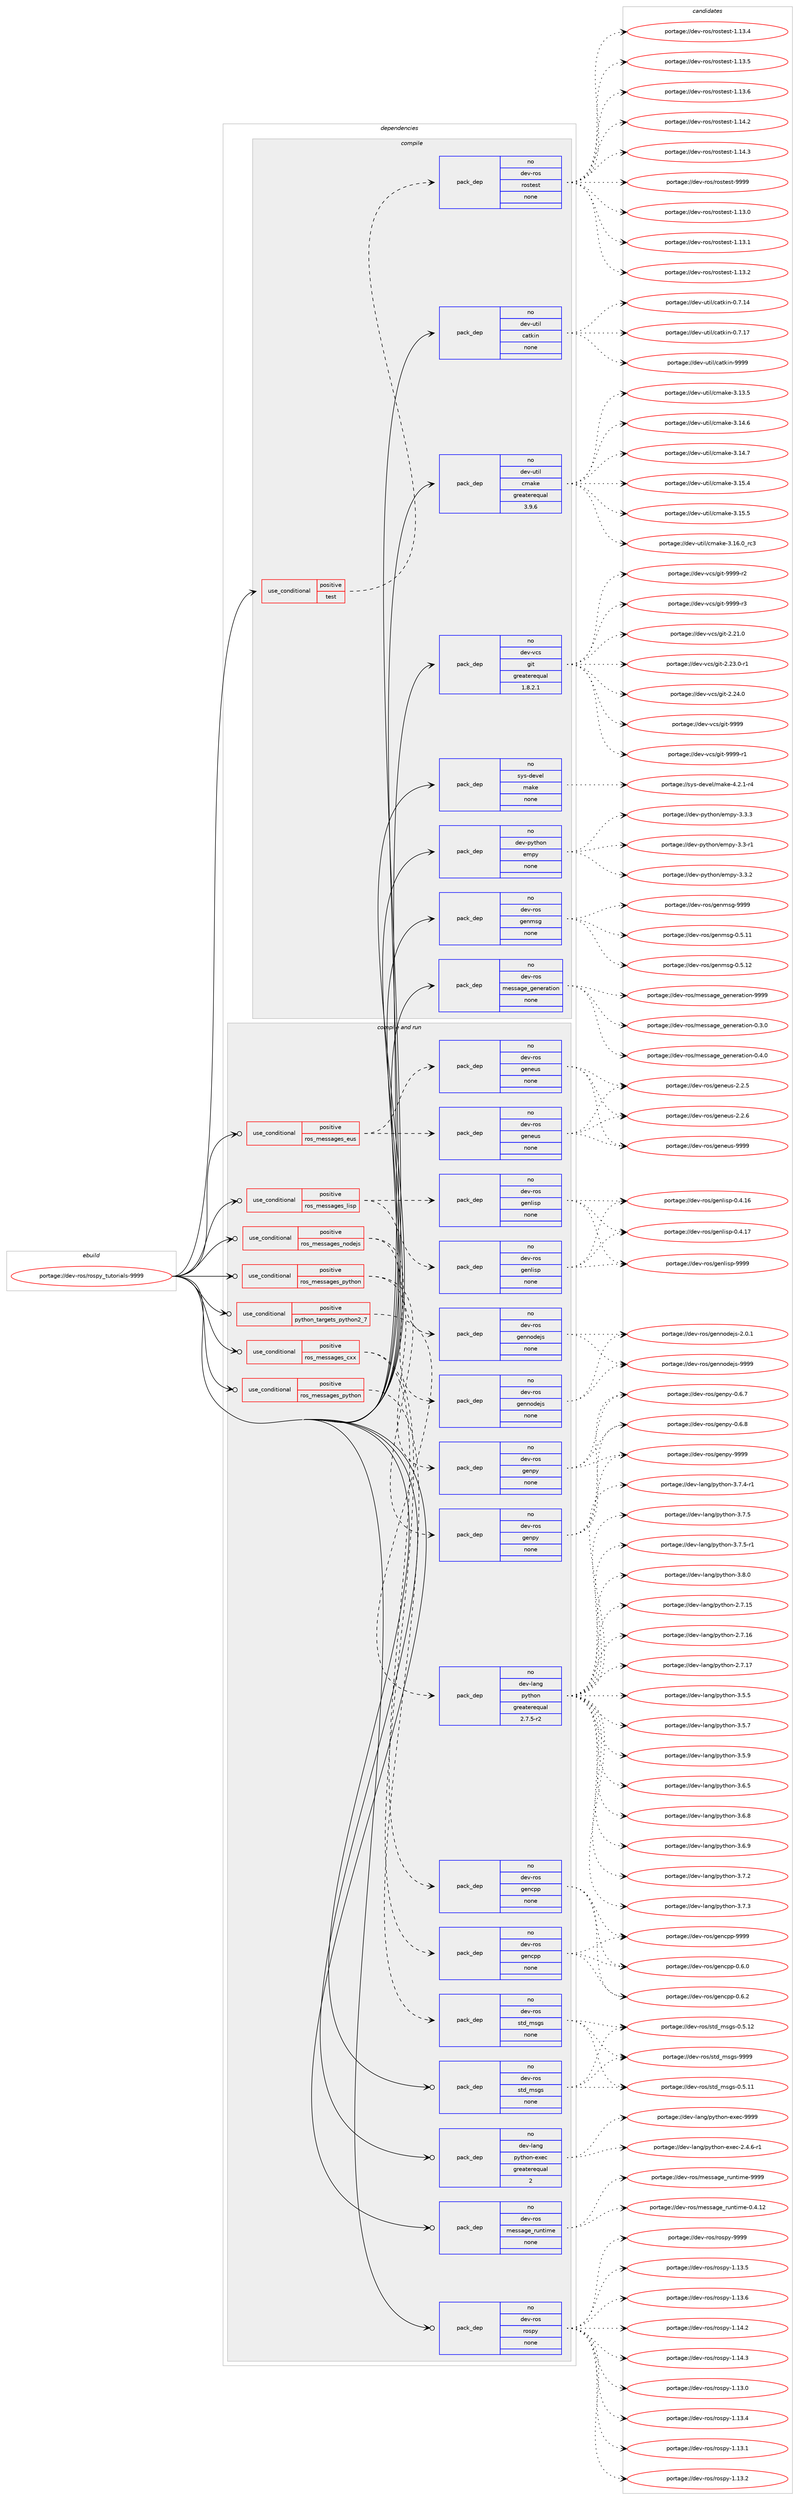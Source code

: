 digraph prolog {

# *************
# Graph options
# *************

newrank=true;
concentrate=true;
compound=true;
graph [rankdir=LR,fontname=Helvetica,fontsize=10,ranksep=1.5];#, ranksep=2.5, nodesep=0.2];
edge  [arrowhead=vee];
node  [fontname=Helvetica,fontsize=10];

# **********
# The ebuild
# **********

subgraph cluster_leftcol {
color=gray;
rank=same;
label=<<i>ebuild</i>>;
id [label="portage://dev-ros/rospy_tutorials-9999", color=red, width=4, href="../dev-ros/rospy_tutorials-9999.svg"];
}

# ****************
# The dependencies
# ****************

subgraph cluster_midcol {
color=gray;
label=<<i>dependencies</i>>;
subgraph cluster_compile {
fillcolor="#eeeeee";
style=filled;
label=<<i>compile</i>>;
subgraph cond44261 {
dependency198155 [label=<<TABLE BORDER="0" CELLBORDER="1" CELLSPACING="0" CELLPADDING="4"><TR><TD ROWSPAN="3" CELLPADDING="10">use_conditional</TD></TR><TR><TD>positive</TD></TR><TR><TD>test</TD></TR></TABLE>>, shape=none, color=red];
subgraph pack150464 {
dependency198156 [label=<<TABLE BORDER="0" CELLBORDER="1" CELLSPACING="0" CELLPADDING="4" WIDTH="220"><TR><TD ROWSPAN="6" CELLPADDING="30">pack_dep</TD></TR><TR><TD WIDTH="110">no</TD></TR><TR><TD>dev-ros</TD></TR><TR><TD>rostest</TD></TR><TR><TD>none</TD></TR><TR><TD></TD></TR></TABLE>>, shape=none, color=blue];
}
dependency198155:e -> dependency198156:w [weight=20,style="dashed",arrowhead="vee"];
}
id:e -> dependency198155:w [weight=20,style="solid",arrowhead="vee"];
subgraph pack150465 {
dependency198157 [label=<<TABLE BORDER="0" CELLBORDER="1" CELLSPACING="0" CELLPADDING="4" WIDTH="220"><TR><TD ROWSPAN="6" CELLPADDING="30">pack_dep</TD></TR><TR><TD WIDTH="110">no</TD></TR><TR><TD>dev-python</TD></TR><TR><TD>empy</TD></TR><TR><TD>none</TD></TR><TR><TD></TD></TR></TABLE>>, shape=none, color=blue];
}
id:e -> dependency198157:w [weight=20,style="solid",arrowhead="vee"];
subgraph pack150466 {
dependency198158 [label=<<TABLE BORDER="0" CELLBORDER="1" CELLSPACING="0" CELLPADDING="4" WIDTH="220"><TR><TD ROWSPAN="6" CELLPADDING="30">pack_dep</TD></TR><TR><TD WIDTH="110">no</TD></TR><TR><TD>dev-ros</TD></TR><TR><TD>genmsg</TD></TR><TR><TD>none</TD></TR><TR><TD></TD></TR></TABLE>>, shape=none, color=blue];
}
id:e -> dependency198158:w [weight=20,style="solid",arrowhead="vee"];
subgraph pack150467 {
dependency198159 [label=<<TABLE BORDER="0" CELLBORDER="1" CELLSPACING="0" CELLPADDING="4" WIDTH="220"><TR><TD ROWSPAN="6" CELLPADDING="30">pack_dep</TD></TR><TR><TD WIDTH="110">no</TD></TR><TR><TD>dev-ros</TD></TR><TR><TD>message_generation</TD></TR><TR><TD>none</TD></TR><TR><TD></TD></TR></TABLE>>, shape=none, color=blue];
}
id:e -> dependency198159:w [weight=20,style="solid",arrowhead="vee"];
subgraph pack150468 {
dependency198160 [label=<<TABLE BORDER="0" CELLBORDER="1" CELLSPACING="0" CELLPADDING="4" WIDTH="220"><TR><TD ROWSPAN="6" CELLPADDING="30">pack_dep</TD></TR><TR><TD WIDTH="110">no</TD></TR><TR><TD>dev-util</TD></TR><TR><TD>catkin</TD></TR><TR><TD>none</TD></TR><TR><TD></TD></TR></TABLE>>, shape=none, color=blue];
}
id:e -> dependency198160:w [weight=20,style="solid",arrowhead="vee"];
subgraph pack150469 {
dependency198161 [label=<<TABLE BORDER="0" CELLBORDER="1" CELLSPACING="0" CELLPADDING="4" WIDTH="220"><TR><TD ROWSPAN="6" CELLPADDING="30">pack_dep</TD></TR><TR><TD WIDTH="110">no</TD></TR><TR><TD>dev-util</TD></TR><TR><TD>cmake</TD></TR><TR><TD>greaterequal</TD></TR><TR><TD>3.9.6</TD></TR></TABLE>>, shape=none, color=blue];
}
id:e -> dependency198161:w [weight=20,style="solid",arrowhead="vee"];
subgraph pack150470 {
dependency198162 [label=<<TABLE BORDER="0" CELLBORDER="1" CELLSPACING="0" CELLPADDING="4" WIDTH="220"><TR><TD ROWSPAN="6" CELLPADDING="30">pack_dep</TD></TR><TR><TD WIDTH="110">no</TD></TR><TR><TD>dev-vcs</TD></TR><TR><TD>git</TD></TR><TR><TD>greaterequal</TD></TR><TR><TD>1.8.2.1</TD></TR></TABLE>>, shape=none, color=blue];
}
id:e -> dependency198162:w [weight=20,style="solid",arrowhead="vee"];
subgraph pack150471 {
dependency198163 [label=<<TABLE BORDER="0" CELLBORDER="1" CELLSPACING="0" CELLPADDING="4" WIDTH="220"><TR><TD ROWSPAN="6" CELLPADDING="30">pack_dep</TD></TR><TR><TD WIDTH="110">no</TD></TR><TR><TD>sys-devel</TD></TR><TR><TD>make</TD></TR><TR><TD>none</TD></TR><TR><TD></TD></TR></TABLE>>, shape=none, color=blue];
}
id:e -> dependency198163:w [weight=20,style="solid",arrowhead="vee"];
}
subgraph cluster_compileandrun {
fillcolor="#eeeeee";
style=filled;
label=<<i>compile and run</i>>;
subgraph cond44262 {
dependency198164 [label=<<TABLE BORDER="0" CELLBORDER="1" CELLSPACING="0" CELLPADDING="4"><TR><TD ROWSPAN="3" CELLPADDING="10">use_conditional</TD></TR><TR><TD>positive</TD></TR><TR><TD>python_targets_python2_7</TD></TR></TABLE>>, shape=none, color=red];
subgraph pack150472 {
dependency198165 [label=<<TABLE BORDER="0" CELLBORDER="1" CELLSPACING="0" CELLPADDING="4" WIDTH="220"><TR><TD ROWSPAN="6" CELLPADDING="30">pack_dep</TD></TR><TR><TD WIDTH="110">no</TD></TR><TR><TD>dev-lang</TD></TR><TR><TD>python</TD></TR><TR><TD>greaterequal</TD></TR><TR><TD>2.7.5-r2</TD></TR></TABLE>>, shape=none, color=blue];
}
dependency198164:e -> dependency198165:w [weight=20,style="dashed",arrowhead="vee"];
}
id:e -> dependency198164:w [weight=20,style="solid",arrowhead="odotvee"];
subgraph cond44263 {
dependency198166 [label=<<TABLE BORDER="0" CELLBORDER="1" CELLSPACING="0" CELLPADDING="4"><TR><TD ROWSPAN="3" CELLPADDING="10">use_conditional</TD></TR><TR><TD>positive</TD></TR><TR><TD>ros_messages_cxx</TD></TR></TABLE>>, shape=none, color=red];
subgraph pack150473 {
dependency198167 [label=<<TABLE BORDER="0" CELLBORDER="1" CELLSPACING="0" CELLPADDING="4" WIDTH="220"><TR><TD ROWSPAN="6" CELLPADDING="30">pack_dep</TD></TR><TR><TD WIDTH="110">no</TD></TR><TR><TD>dev-ros</TD></TR><TR><TD>gencpp</TD></TR><TR><TD>none</TD></TR><TR><TD></TD></TR></TABLE>>, shape=none, color=blue];
}
dependency198166:e -> dependency198167:w [weight=20,style="dashed",arrowhead="vee"];
subgraph pack150474 {
dependency198168 [label=<<TABLE BORDER="0" CELLBORDER="1" CELLSPACING="0" CELLPADDING="4" WIDTH="220"><TR><TD ROWSPAN="6" CELLPADDING="30">pack_dep</TD></TR><TR><TD WIDTH="110">no</TD></TR><TR><TD>dev-ros</TD></TR><TR><TD>gencpp</TD></TR><TR><TD>none</TD></TR><TR><TD></TD></TR></TABLE>>, shape=none, color=blue];
}
dependency198166:e -> dependency198168:w [weight=20,style="dashed",arrowhead="vee"];
}
id:e -> dependency198166:w [weight=20,style="solid",arrowhead="odotvee"];
subgraph cond44264 {
dependency198169 [label=<<TABLE BORDER="0" CELLBORDER="1" CELLSPACING="0" CELLPADDING="4"><TR><TD ROWSPAN="3" CELLPADDING="10">use_conditional</TD></TR><TR><TD>positive</TD></TR><TR><TD>ros_messages_eus</TD></TR></TABLE>>, shape=none, color=red];
subgraph pack150475 {
dependency198170 [label=<<TABLE BORDER="0" CELLBORDER="1" CELLSPACING="0" CELLPADDING="4" WIDTH="220"><TR><TD ROWSPAN="6" CELLPADDING="30">pack_dep</TD></TR><TR><TD WIDTH="110">no</TD></TR><TR><TD>dev-ros</TD></TR><TR><TD>geneus</TD></TR><TR><TD>none</TD></TR><TR><TD></TD></TR></TABLE>>, shape=none, color=blue];
}
dependency198169:e -> dependency198170:w [weight=20,style="dashed",arrowhead="vee"];
subgraph pack150476 {
dependency198171 [label=<<TABLE BORDER="0" CELLBORDER="1" CELLSPACING="0" CELLPADDING="4" WIDTH="220"><TR><TD ROWSPAN="6" CELLPADDING="30">pack_dep</TD></TR><TR><TD WIDTH="110">no</TD></TR><TR><TD>dev-ros</TD></TR><TR><TD>geneus</TD></TR><TR><TD>none</TD></TR><TR><TD></TD></TR></TABLE>>, shape=none, color=blue];
}
dependency198169:e -> dependency198171:w [weight=20,style="dashed",arrowhead="vee"];
}
id:e -> dependency198169:w [weight=20,style="solid",arrowhead="odotvee"];
subgraph cond44265 {
dependency198172 [label=<<TABLE BORDER="0" CELLBORDER="1" CELLSPACING="0" CELLPADDING="4"><TR><TD ROWSPAN="3" CELLPADDING="10">use_conditional</TD></TR><TR><TD>positive</TD></TR><TR><TD>ros_messages_lisp</TD></TR></TABLE>>, shape=none, color=red];
subgraph pack150477 {
dependency198173 [label=<<TABLE BORDER="0" CELLBORDER="1" CELLSPACING="0" CELLPADDING="4" WIDTH="220"><TR><TD ROWSPAN="6" CELLPADDING="30">pack_dep</TD></TR><TR><TD WIDTH="110">no</TD></TR><TR><TD>dev-ros</TD></TR><TR><TD>genlisp</TD></TR><TR><TD>none</TD></TR><TR><TD></TD></TR></TABLE>>, shape=none, color=blue];
}
dependency198172:e -> dependency198173:w [weight=20,style="dashed",arrowhead="vee"];
subgraph pack150478 {
dependency198174 [label=<<TABLE BORDER="0" CELLBORDER="1" CELLSPACING="0" CELLPADDING="4" WIDTH="220"><TR><TD ROWSPAN="6" CELLPADDING="30">pack_dep</TD></TR><TR><TD WIDTH="110">no</TD></TR><TR><TD>dev-ros</TD></TR><TR><TD>genlisp</TD></TR><TR><TD>none</TD></TR><TR><TD></TD></TR></TABLE>>, shape=none, color=blue];
}
dependency198172:e -> dependency198174:w [weight=20,style="dashed",arrowhead="vee"];
}
id:e -> dependency198172:w [weight=20,style="solid",arrowhead="odotvee"];
subgraph cond44266 {
dependency198175 [label=<<TABLE BORDER="0" CELLBORDER="1" CELLSPACING="0" CELLPADDING="4"><TR><TD ROWSPAN="3" CELLPADDING="10">use_conditional</TD></TR><TR><TD>positive</TD></TR><TR><TD>ros_messages_nodejs</TD></TR></TABLE>>, shape=none, color=red];
subgraph pack150479 {
dependency198176 [label=<<TABLE BORDER="0" CELLBORDER="1" CELLSPACING="0" CELLPADDING="4" WIDTH="220"><TR><TD ROWSPAN="6" CELLPADDING="30">pack_dep</TD></TR><TR><TD WIDTH="110">no</TD></TR><TR><TD>dev-ros</TD></TR><TR><TD>gennodejs</TD></TR><TR><TD>none</TD></TR><TR><TD></TD></TR></TABLE>>, shape=none, color=blue];
}
dependency198175:e -> dependency198176:w [weight=20,style="dashed",arrowhead="vee"];
subgraph pack150480 {
dependency198177 [label=<<TABLE BORDER="0" CELLBORDER="1" CELLSPACING="0" CELLPADDING="4" WIDTH="220"><TR><TD ROWSPAN="6" CELLPADDING="30">pack_dep</TD></TR><TR><TD WIDTH="110">no</TD></TR><TR><TD>dev-ros</TD></TR><TR><TD>gennodejs</TD></TR><TR><TD>none</TD></TR><TR><TD></TD></TR></TABLE>>, shape=none, color=blue];
}
dependency198175:e -> dependency198177:w [weight=20,style="dashed",arrowhead="vee"];
}
id:e -> dependency198175:w [weight=20,style="solid",arrowhead="odotvee"];
subgraph cond44267 {
dependency198178 [label=<<TABLE BORDER="0" CELLBORDER="1" CELLSPACING="0" CELLPADDING="4"><TR><TD ROWSPAN="3" CELLPADDING="10">use_conditional</TD></TR><TR><TD>positive</TD></TR><TR><TD>ros_messages_python</TD></TR></TABLE>>, shape=none, color=red];
subgraph pack150481 {
dependency198179 [label=<<TABLE BORDER="0" CELLBORDER="1" CELLSPACING="0" CELLPADDING="4" WIDTH="220"><TR><TD ROWSPAN="6" CELLPADDING="30">pack_dep</TD></TR><TR><TD WIDTH="110">no</TD></TR><TR><TD>dev-ros</TD></TR><TR><TD>genpy</TD></TR><TR><TD>none</TD></TR><TR><TD></TD></TR></TABLE>>, shape=none, color=blue];
}
dependency198178:e -> dependency198179:w [weight=20,style="dashed",arrowhead="vee"];
subgraph pack150482 {
dependency198180 [label=<<TABLE BORDER="0" CELLBORDER="1" CELLSPACING="0" CELLPADDING="4" WIDTH="220"><TR><TD ROWSPAN="6" CELLPADDING="30">pack_dep</TD></TR><TR><TD WIDTH="110">no</TD></TR><TR><TD>dev-ros</TD></TR><TR><TD>genpy</TD></TR><TR><TD>none</TD></TR><TR><TD></TD></TR></TABLE>>, shape=none, color=blue];
}
dependency198178:e -> dependency198180:w [weight=20,style="dashed",arrowhead="vee"];
}
id:e -> dependency198178:w [weight=20,style="solid",arrowhead="odotvee"];
subgraph cond44268 {
dependency198181 [label=<<TABLE BORDER="0" CELLBORDER="1" CELLSPACING="0" CELLPADDING="4"><TR><TD ROWSPAN="3" CELLPADDING="10">use_conditional</TD></TR><TR><TD>positive</TD></TR><TR><TD>ros_messages_python</TD></TR></TABLE>>, shape=none, color=red];
subgraph pack150483 {
dependency198182 [label=<<TABLE BORDER="0" CELLBORDER="1" CELLSPACING="0" CELLPADDING="4" WIDTH="220"><TR><TD ROWSPAN="6" CELLPADDING="30">pack_dep</TD></TR><TR><TD WIDTH="110">no</TD></TR><TR><TD>dev-ros</TD></TR><TR><TD>std_msgs</TD></TR><TR><TD>none</TD></TR><TR><TD></TD></TR></TABLE>>, shape=none, color=blue];
}
dependency198181:e -> dependency198182:w [weight=20,style="dashed",arrowhead="vee"];
}
id:e -> dependency198181:w [weight=20,style="solid",arrowhead="odotvee"];
subgraph pack150484 {
dependency198183 [label=<<TABLE BORDER="0" CELLBORDER="1" CELLSPACING="0" CELLPADDING="4" WIDTH="220"><TR><TD ROWSPAN="6" CELLPADDING="30">pack_dep</TD></TR><TR><TD WIDTH="110">no</TD></TR><TR><TD>dev-lang</TD></TR><TR><TD>python-exec</TD></TR><TR><TD>greaterequal</TD></TR><TR><TD>2</TD></TR></TABLE>>, shape=none, color=blue];
}
id:e -> dependency198183:w [weight=20,style="solid",arrowhead="odotvee"];
subgraph pack150485 {
dependency198184 [label=<<TABLE BORDER="0" CELLBORDER="1" CELLSPACING="0" CELLPADDING="4" WIDTH="220"><TR><TD ROWSPAN="6" CELLPADDING="30">pack_dep</TD></TR><TR><TD WIDTH="110">no</TD></TR><TR><TD>dev-ros</TD></TR><TR><TD>message_runtime</TD></TR><TR><TD>none</TD></TR><TR><TD></TD></TR></TABLE>>, shape=none, color=blue];
}
id:e -> dependency198184:w [weight=20,style="solid",arrowhead="odotvee"];
subgraph pack150486 {
dependency198185 [label=<<TABLE BORDER="0" CELLBORDER="1" CELLSPACING="0" CELLPADDING="4" WIDTH="220"><TR><TD ROWSPAN="6" CELLPADDING="30">pack_dep</TD></TR><TR><TD WIDTH="110">no</TD></TR><TR><TD>dev-ros</TD></TR><TR><TD>rospy</TD></TR><TR><TD>none</TD></TR><TR><TD></TD></TR></TABLE>>, shape=none, color=blue];
}
id:e -> dependency198185:w [weight=20,style="solid",arrowhead="odotvee"];
subgraph pack150487 {
dependency198186 [label=<<TABLE BORDER="0" CELLBORDER="1" CELLSPACING="0" CELLPADDING="4" WIDTH="220"><TR><TD ROWSPAN="6" CELLPADDING="30">pack_dep</TD></TR><TR><TD WIDTH="110">no</TD></TR><TR><TD>dev-ros</TD></TR><TR><TD>std_msgs</TD></TR><TR><TD>none</TD></TR><TR><TD></TD></TR></TABLE>>, shape=none, color=blue];
}
id:e -> dependency198186:w [weight=20,style="solid",arrowhead="odotvee"];
}
subgraph cluster_run {
fillcolor="#eeeeee";
style=filled;
label=<<i>run</i>>;
}
}

# **************
# The candidates
# **************

subgraph cluster_choices {
rank=same;
color=gray;
label=<<i>candidates</i>>;

subgraph choice150464 {
color=black;
nodesep=1;
choiceportage100101118451141111154711411111511610111511645494649514648 [label="portage://dev-ros/rostest-1.13.0", color=red, width=4,href="../dev-ros/rostest-1.13.0.svg"];
choiceportage100101118451141111154711411111511610111511645494649514649 [label="portage://dev-ros/rostest-1.13.1", color=red, width=4,href="../dev-ros/rostest-1.13.1.svg"];
choiceportage100101118451141111154711411111511610111511645494649514650 [label="portage://dev-ros/rostest-1.13.2", color=red, width=4,href="../dev-ros/rostest-1.13.2.svg"];
choiceportage100101118451141111154711411111511610111511645494649514652 [label="portage://dev-ros/rostest-1.13.4", color=red, width=4,href="../dev-ros/rostest-1.13.4.svg"];
choiceportage100101118451141111154711411111511610111511645494649514653 [label="portage://dev-ros/rostest-1.13.5", color=red, width=4,href="../dev-ros/rostest-1.13.5.svg"];
choiceportage100101118451141111154711411111511610111511645494649514654 [label="portage://dev-ros/rostest-1.13.6", color=red, width=4,href="../dev-ros/rostest-1.13.6.svg"];
choiceportage100101118451141111154711411111511610111511645494649524650 [label="portage://dev-ros/rostest-1.14.2", color=red, width=4,href="../dev-ros/rostest-1.14.2.svg"];
choiceportage100101118451141111154711411111511610111511645494649524651 [label="portage://dev-ros/rostest-1.14.3", color=red, width=4,href="../dev-ros/rostest-1.14.3.svg"];
choiceportage10010111845114111115471141111151161011151164557575757 [label="portage://dev-ros/rostest-9999", color=red, width=4,href="../dev-ros/rostest-9999.svg"];
dependency198156:e -> choiceportage100101118451141111154711411111511610111511645494649514648:w [style=dotted,weight="100"];
dependency198156:e -> choiceportage100101118451141111154711411111511610111511645494649514649:w [style=dotted,weight="100"];
dependency198156:e -> choiceportage100101118451141111154711411111511610111511645494649514650:w [style=dotted,weight="100"];
dependency198156:e -> choiceportage100101118451141111154711411111511610111511645494649514652:w [style=dotted,weight="100"];
dependency198156:e -> choiceportage100101118451141111154711411111511610111511645494649514653:w [style=dotted,weight="100"];
dependency198156:e -> choiceportage100101118451141111154711411111511610111511645494649514654:w [style=dotted,weight="100"];
dependency198156:e -> choiceportage100101118451141111154711411111511610111511645494649524650:w [style=dotted,weight="100"];
dependency198156:e -> choiceportage100101118451141111154711411111511610111511645494649524651:w [style=dotted,weight="100"];
dependency198156:e -> choiceportage10010111845114111115471141111151161011151164557575757:w [style=dotted,weight="100"];
}
subgraph choice150465 {
color=black;
nodesep=1;
choiceportage1001011184511212111610411111047101109112121455146514511449 [label="portage://dev-python/empy-3.3-r1", color=red, width=4,href="../dev-python/empy-3.3-r1.svg"];
choiceportage1001011184511212111610411111047101109112121455146514650 [label="portage://dev-python/empy-3.3.2", color=red, width=4,href="../dev-python/empy-3.3.2.svg"];
choiceportage1001011184511212111610411111047101109112121455146514651 [label="portage://dev-python/empy-3.3.3", color=red, width=4,href="../dev-python/empy-3.3.3.svg"];
dependency198157:e -> choiceportage1001011184511212111610411111047101109112121455146514511449:w [style=dotted,weight="100"];
dependency198157:e -> choiceportage1001011184511212111610411111047101109112121455146514650:w [style=dotted,weight="100"];
dependency198157:e -> choiceportage1001011184511212111610411111047101109112121455146514651:w [style=dotted,weight="100"];
}
subgraph choice150466 {
color=black;
nodesep=1;
choiceportage100101118451141111154710310111010911510345484653464949 [label="portage://dev-ros/genmsg-0.5.11", color=red, width=4,href="../dev-ros/genmsg-0.5.11.svg"];
choiceportage100101118451141111154710310111010911510345484653464950 [label="portage://dev-ros/genmsg-0.5.12", color=red, width=4,href="../dev-ros/genmsg-0.5.12.svg"];
choiceportage10010111845114111115471031011101091151034557575757 [label="portage://dev-ros/genmsg-9999", color=red, width=4,href="../dev-ros/genmsg-9999.svg"];
dependency198158:e -> choiceportage100101118451141111154710310111010911510345484653464949:w [style=dotted,weight="100"];
dependency198158:e -> choiceportage100101118451141111154710310111010911510345484653464950:w [style=dotted,weight="100"];
dependency198158:e -> choiceportage10010111845114111115471031011101091151034557575757:w [style=dotted,weight="100"];
}
subgraph choice150467 {
color=black;
nodesep=1;
choiceportage1001011184511411111547109101115115971031019510310111010111497116105111110454846514648 [label="portage://dev-ros/message_generation-0.3.0", color=red, width=4,href="../dev-ros/message_generation-0.3.0.svg"];
choiceportage1001011184511411111547109101115115971031019510310111010111497116105111110454846524648 [label="portage://dev-ros/message_generation-0.4.0", color=red, width=4,href="../dev-ros/message_generation-0.4.0.svg"];
choiceportage10010111845114111115471091011151159710310195103101110101114971161051111104557575757 [label="portage://dev-ros/message_generation-9999", color=red, width=4,href="../dev-ros/message_generation-9999.svg"];
dependency198159:e -> choiceportage1001011184511411111547109101115115971031019510310111010111497116105111110454846514648:w [style=dotted,weight="100"];
dependency198159:e -> choiceportage1001011184511411111547109101115115971031019510310111010111497116105111110454846524648:w [style=dotted,weight="100"];
dependency198159:e -> choiceportage10010111845114111115471091011151159710310195103101110101114971161051111104557575757:w [style=dotted,weight="100"];
}
subgraph choice150468 {
color=black;
nodesep=1;
choiceportage1001011184511711610510847999711610710511045484655464952 [label="portage://dev-util/catkin-0.7.14", color=red, width=4,href="../dev-util/catkin-0.7.14.svg"];
choiceportage1001011184511711610510847999711610710511045484655464955 [label="portage://dev-util/catkin-0.7.17", color=red, width=4,href="../dev-util/catkin-0.7.17.svg"];
choiceportage100101118451171161051084799971161071051104557575757 [label="portage://dev-util/catkin-9999", color=red, width=4,href="../dev-util/catkin-9999.svg"];
dependency198160:e -> choiceportage1001011184511711610510847999711610710511045484655464952:w [style=dotted,weight="100"];
dependency198160:e -> choiceportage1001011184511711610510847999711610710511045484655464955:w [style=dotted,weight="100"];
dependency198160:e -> choiceportage100101118451171161051084799971161071051104557575757:w [style=dotted,weight="100"];
}
subgraph choice150469 {
color=black;
nodesep=1;
choiceportage1001011184511711610510847991099710710145514649514653 [label="portage://dev-util/cmake-3.13.5", color=red, width=4,href="../dev-util/cmake-3.13.5.svg"];
choiceportage1001011184511711610510847991099710710145514649524654 [label="portage://dev-util/cmake-3.14.6", color=red, width=4,href="../dev-util/cmake-3.14.6.svg"];
choiceportage1001011184511711610510847991099710710145514649524655 [label="portage://dev-util/cmake-3.14.7", color=red, width=4,href="../dev-util/cmake-3.14.7.svg"];
choiceportage1001011184511711610510847991099710710145514649534652 [label="portage://dev-util/cmake-3.15.4", color=red, width=4,href="../dev-util/cmake-3.15.4.svg"];
choiceportage1001011184511711610510847991099710710145514649534653 [label="portage://dev-util/cmake-3.15.5", color=red, width=4,href="../dev-util/cmake-3.15.5.svg"];
choiceportage1001011184511711610510847991099710710145514649544648951149951 [label="portage://dev-util/cmake-3.16.0_rc3", color=red, width=4,href="../dev-util/cmake-3.16.0_rc3.svg"];
dependency198161:e -> choiceportage1001011184511711610510847991099710710145514649514653:w [style=dotted,weight="100"];
dependency198161:e -> choiceportage1001011184511711610510847991099710710145514649524654:w [style=dotted,weight="100"];
dependency198161:e -> choiceportage1001011184511711610510847991099710710145514649524655:w [style=dotted,weight="100"];
dependency198161:e -> choiceportage1001011184511711610510847991099710710145514649534652:w [style=dotted,weight="100"];
dependency198161:e -> choiceportage1001011184511711610510847991099710710145514649534653:w [style=dotted,weight="100"];
dependency198161:e -> choiceportage1001011184511711610510847991099710710145514649544648951149951:w [style=dotted,weight="100"];
}
subgraph choice150470 {
color=black;
nodesep=1;
choiceportage10010111845118991154710310511645504650494648 [label="portage://dev-vcs/git-2.21.0", color=red, width=4,href="../dev-vcs/git-2.21.0.svg"];
choiceportage100101118451189911547103105116455046505146484511449 [label="portage://dev-vcs/git-2.23.0-r1", color=red, width=4,href="../dev-vcs/git-2.23.0-r1.svg"];
choiceportage10010111845118991154710310511645504650524648 [label="portage://dev-vcs/git-2.24.0", color=red, width=4,href="../dev-vcs/git-2.24.0.svg"];
choiceportage1001011184511899115471031051164557575757 [label="portage://dev-vcs/git-9999", color=red, width=4,href="../dev-vcs/git-9999.svg"];
choiceportage10010111845118991154710310511645575757574511449 [label="portage://dev-vcs/git-9999-r1", color=red, width=4,href="../dev-vcs/git-9999-r1.svg"];
choiceportage10010111845118991154710310511645575757574511450 [label="portage://dev-vcs/git-9999-r2", color=red, width=4,href="../dev-vcs/git-9999-r2.svg"];
choiceportage10010111845118991154710310511645575757574511451 [label="portage://dev-vcs/git-9999-r3", color=red, width=4,href="../dev-vcs/git-9999-r3.svg"];
dependency198162:e -> choiceportage10010111845118991154710310511645504650494648:w [style=dotted,weight="100"];
dependency198162:e -> choiceportage100101118451189911547103105116455046505146484511449:w [style=dotted,weight="100"];
dependency198162:e -> choiceportage10010111845118991154710310511645504650524648:w [style=dotted,weight="100"];
dependency198162:e -> choiceportage1001011184511899115471031051164557575757:w [style=dotted,weight="100"];
dependency198162:e -> choiceportage10010111845118991154710310511645575757574511449:w [style=dotted,weight="100"];
dependency198162:e -> choiceportage10010111845118991154710310511645575757574511450:w [style=dotted,weight="100"];
dependency198162:e -> choiceportage10010111845118991154710310511645575757574511451:w [style=dotted,weight="100"];
}
subgraph choice150471 {
color=black;
nodesep=1;
choiceportage1151211154510010111810110847109971071014552465046494511452 [label="portage://sys-devel/make-4.2.1-r4", color=red, width=4,href="../sys-devel/make-4.2.1-r4.svg"];
dependency198163:e -> choiceportage1151211154510010111810110847109971071014552465046494511452:w [style=dotted,weight="100"];
}
subgraph choice150472 {
color=black;
nodesep=1;
choiceportage10010111845108971101034711212111610411111045504655464953 [label="portage://dev-lang/python-2.7.15", color=red, width=4,href="../dev-lang/python-2.7.15.svg"];
choiceportage10010111845108971101034711212111610411111045504655464954 [label="portage://dev-lang/python-2.7.16", color=red, width=4,href="../dev-lang/python-2.7.16.svg"];
choiceportage10010111845108971101034711212111610411111045504655464955 [label="portage://dev-lang/python-2.7.17", color=red, width=4,href="../dev-lang/python-2.7.17.svg"];
choiceportage100101118451089711010347112121116104111110455146534653 [label="portage://dev-lang/python-3.5.5", color=red, width=4,href="../dev-lang/python-3.5.5.svg"];
choiceportage100101118451089711010347112121116104111110455146534655 [label="portage://dev-lang/python-3.5.7", color=red, width=4,href="../dev-lang/python-3.5.7.svg"];
choiceportage100101118451089711010347112121116104111110455146534657 [label="portage://dev-lang/python-3.5.9", color=red, width=4,href="../dev-lang/python-3.5.9.svg"];
choiceportage100101118451089711010347112121116104111110455146544653 [label="portage://dev-lang/python-3.6.5", color=red, width=4,href="../dev-lang/python-3.6.5.svg"];
choiceportage100101118451089711010347112121116104111110455146544656 [label="portage://dev-lang/python-3.6.8", color=red, width=4,href="../dev-lang/python-3.6.8.svg"];
choiceportage100101118451089711010347112121116104111110455146544657 [label="portage://dev-lang/python-3.6.9", color=red, width=4,href="../dev-lang/python-3.6.9.svg"];
choiceportage100101118451089711010347112121116104111110455146554650 [label="portage://dev-lang/python-3.7.2", color=red, width=4,href="../dev-lang/python-3.7.2.svg"];
choiceportage100101118451089711010347112121116104111110455146554651 [label="portage://dev-lang/python-3.7.3", color=red, width=4,href="../dev-lang/python-3.7.3.svg"];
choiceportage1001011184510897110103471121211161041111104551465546524511449 [label="portage://dev-lang/python-3.7.4-r1", color=red, width=4,href="../dev-lang/python-3.7.4-r1.svg"];
choiceportage100101118451089711010347112121116104111110455146554653 [label="portage://dev-lang/python-3.7.5", color=red, width=4,href="../dev-lang/python-3.7.5.svg"];
choiceportage1001011184510897110103471121211161041111104551465546534511449 [label="portage://dev-lang/python-3.7.5-r1", color=red, width=4,href="../dev-lang/python-3.7.5-r1.svg"];
choiceportage100101118451089711010347112121116104111110455146564648 [label="portage://dev-lang/python-3.8.0", color=red, width=4,href="../dev-lang/python-3.8.0.svg"];
dependency198165:e -> choiceportage10010111845108971101034711212111610411111045504655464953:w [style=dotted,weight="100"];
dependency198165:e -> choiceportage10010111845108971101034711212111610411111045504655464954:w [style=dotted,weight="100"];
dependency198165:e -> choiceportage10010111845108971101034711212111610411111045504655464955:w [style=dotted,weight="100"];
dependency198165:e -> choiceportage100101118451089711010347112121116104111110455146534653:w [style=dotted,weight="100"];
dependency198165:e -> choiceportage100101118451089711010347112121116104111110455146534655:w [style=dotted,weight="100"];
dependency198165:e -> choiceportage100101118451089711010347112121116104111110455146534657:w [style=dotted,weight="100"];
dependency198165:e -> choiceportage100101118451089711010347112121116104111110455146544653:w [style=dotted,weight="100"];
dependency198165:e -> choiceportage100101118451089711010347112121116104111110455146544656:w [style=dotted,weight="100"];
dependency198165:e -> choiceportage100101118451089711010347112121116104111110455146544657:w [style=dotted,weight="100"];
dependency198165:e -> choiceportage100101118451089711010347112121116104111110455146554650:w [style=dotted,weight="100"];
dependency198165:e -> choiceportage100101118451089711010347112121116104111110455146554651:w [style=dotted,weight="100"];
dependency198165:e -> choiceportage1001011184510897110103471121211161041111104551465546524511449:w [style=dotted,weight="100"];
dependency198165:e -> choiceportage100101118451089711010347112121116104111110455146554653:w [style=dotted,weight="100"];
dependency198165:e -> choiceportage1001011184510897110103471121211161041111104551465546534511449:w [style=dotted,weight="100"];
dependency198165:e -> choiceportage100101118451089711010347112121116104111110455146564648:w [style=dotted,weight="100"];
}
subgraph choice150473 {
color=black;
nodesep=1;
choiceportage100101118451141111154710310111099112112454846544648 [label="portage://dev-ros/gencpp-0.6.0", color=red, width=4,href="../dev-ros/gencpp-0.6.0.svg"];
choiceportage100101118451141111154710310111099112112454846544650 [label="portage://dev-ros/gencpp-0.6.2", color=red, width=4,href="../dev-ros/gencpp-0.6.2.svg"];
choiceportage1001011184511411111547103101110991121124557575757 [label="portage://dev-ros/gencpp-9999", color=red, width=4,href="../dev-ros/gencpp-9999.svg"];
dependency198167:e -> choiceportage100101118451141111154710310111099112112454846544648:w [style=dotted,weight="100"];
dependency198167:e -> choiceportage100101118451141111154710310111099112112454846544650:w [style=dotted,weight="100"];
dependency198167:e -> choiceportage1001011184511411111547103101110991121124557575757:w [style=dotted,weight="100"];
}
subgraph choice150474 {
color=black;
nodesep=1;
choiceportage100101118451141111154710310111099112112454846544648 [label="portage://dev-ros/gencpp-0.6.0", color=red, width=4,href="../dev-ros/gencpp-0.6.0.svg"];
choiceportage100101118451141111154710310111099112112454846544650 [label="portage://dev-ros/gencpp-0.6.2", color=red, width=4,href="../dev-ros/gencpp-0.6.2.svg"];
choiceportage1001011184511411111547103101110991121124557575757 [label="portage://dev-ros/gencpp-9999", color=red, width=4,href="../dev-ros/gencpp-9999.svg"];
dependency198168:e -> choiceportage100101118451141111154710310111099112112454846544648:w [style=dotted,weight="100"];
dependency198168:e -> choiceportage100101118451141111154710310111099112112454846544650:w [style=dotted,weight="100"];
dependency198168:e -> choiceportage1001011184511411111547103101110991121124557575757:w [style=dotted,weight="100"];
}
subgraph choice150475 {
color=black;
nodesep=1;
choiceportage1001011184511411111547103101110101117115455046504653 [label="portage://dev-ros/geneus-2.2.5", color=red, width=4,href="../dev-ros/geneus-2.2.5.svg"];
choiceportage1001011184511411111547103101110101117115455046504654 [label="portage://dev-ros/geneus-2.2.6", color=red, width=4,href="../dev-ros/geneus-2.2.6.svg"];
choiceportage10010111845114111115471031011101011171154557575757 [label="portage://dev-ros/geneus-9999", color=red, width=4,href="../dev-ros/geneus-9999.svg"];
dependency198170:e -> choiceportage1001011184511411111547103101110101117115455046504653:w [style=dotted,weight="100"];
dependency198170:e -> choiceportage1001011184511411111547103101110101117115455046504654:w [style=dotted,weight="100"];
dependency198170:e -> choiceportage10010111845114111115471031011101011171154557575757:w [style=dotted,weight="100"];
}
subgraph choice150476 {
color=black;
nodesep=1;
choiceportage1001011184511411111547103101110101117115455046504653 [label="portage://dev-ros/geneus-2.2.5", color=red, width=4,href="../dev-ros/geneus-2.2.5.svg"];
choiceportage1001011184511411111547103101110101117115455046504654 [label="portage://dev-ros/geneus-2.2.6", color=red, width=4,href="../dev-ros/geneus-2.2.6.svg"];
choiceportage10010111845114111115471031011101011171154557575757 [label="portage://dev-ros/geneus-9999", color=red, width=4,href="../dev-ros/geneus-9999.svg"];
dependency198171:e -> choiceportage1001011184511411111547103101110101117115455046504653:w [style=dotted,weight="100"];
dependency198171:e -> choiceportage1001011184511411111547103101110101117115455046504654:w [style=dotted,weight="100"];
dependency198171:e -> choiceportage10010111845114111115471031011101011171154557575757:w [style=dotted,weight="100"];
}
subgraph choice150477 {
color=black;
nodesep=1;
choiceportage100101118451141111154710310111010810511511245484652464954 [label="portage://dev-ros/genlisp-0.4.16", color=red, width=4,href="../dev-ros/genlisp-0.4.16.svg"];
choiceportage100101118451141111154710310111010810511511245484652464955 [label="portage://dev-ros/genlisp-0.4.17", color=red, width=4,href="../dev-ros/genlisp-0.4.17.svg"];
choiceportage10010111845114111115471031011101081051151124557575757 [label="portage://dev-ros/genlisp-9999", color=red, width=4,href="../dev-ros/genlisp-9999.svg"];
dependency198173:e -> choiceportage100101118451141111154710310111010810511511245484652464954:w [style=dotted,weight="100"];
dependency198173:e -> choiceportage100101118451141111154710310111010810511511245484652464955:w [style=dotted,weight="100"];
dependency198173:e -> choiceportage10010111845114111115471031011101081051151124557575757:w [style=dotted,weight="100"];
}
subgraph choice150478 {
color=black;
nodesep=1;
choiceportage100101118451141111154710310111010810511511245484652464954 [label="portage://dev-ros/genlisp-0.4.16", color=red, width=4,href="../dev-ros/genlisp-0.4.16.svg"];
choiceportage100101118451141111154710310111010810511511245484652464955 [label="portage://dev-ros/genlisp-0.4.17", color=red, width=4,href="../dev-ros/genlisp-0.4.17.svg"];
choiceportage10010111845114111115471031011101081051151124557575757 [label="portage://dev-ros/genlisp-9999", color=red, width=4,href="../dev-ros/genlisp-9999.svg"];
dependency198174:e -> choiceportage100101118451141111154710310111010810511511245484652464954:w [style=dotted,weight="100"];
dependency198174:e -> choiceportage100101118451141111154710310111010810511511245484652464955:w [style=dotted,weight="100"];
dependency198174:e -> choiceportage10010111845114111115471031011101081051151124557575757:w [style=dotted,weight="100"];
}
subgraph choice150479 {
color=black;
nodesep=1;
choiceportage1001011184511411111547103101110110111100101106115455046484649 [label="portage://dev-ros/gennodejs-2.0.1", color=red, width=4,href="../dev-ros/gennodejs-2.0.1.svg"];
choiceportage10010111845114111115471031011101101111001011061154557575757 [label="portage://dev-ros/gennodejs-9999", color=red, width=4,href="../dev-ros/gennodejs-9999.svg"];
dependency198176:e -> choiceportage1001011184511411111547103101110110111100101106115455046484649:w [style=dotted,weight="100"];
dependency198176:e -> choiceportage10010111845114111115471031011101101111001011061154557575757:w [style=dotted,weight="100"];
}
subgraph choice150480 {
color=black;
nodesep=1;
choiceportage1001011184511411111547103101110110111100101106115455046484649 [label="portage://dev-ros/gennodejs-2.0.1", color=red, width=4,href="../dev-ros/gennodejs-2.0.1.svg"];
choiceportage10010111845114111115471031011101101111001011061154557575757 [label="portage://dev-ros/gennodejs-9999", color=red, width=4,href="../dev-ros/gennodejs-9999.svg"];
dependency198177:e -> choiceportage1001011184511411111547103101110110111100101106115455046484649:w [style=dotted,weight="100"];
dependency198177:e -> choiceportage10010111845114111115471031011101101111001011061154557575757:w [style=dotted,weight="100"];
}
subgraph choice150481 {
color=black;
nodesep=1;
choiceportage1001011184511411111547103101110112121454846544655 [label="portage://dev-ros/genpy-0.6.7", color=red, width=4,href="../dev-ros/genpy-0.6.7.svg"];
choiceportage1001011184511411111547103101110112121454846544656 [label="portage://dev-ros/genpy-0.6.8", color=red, width=4,href="../dev-ros/genpy-0.6.8.svg"];
choiceportage10010111845114111115471031011101121214557575757 [label="portage://dev-ros/genpy-9999", color=red, width=4,href="../dev-ros/genpy-9999.svg"];
dependency198179:e -> choiceportage1001011184511411111547103101110112121454846544655:w [style=dotted,weight="100"];
dependency198179:e -> choiceportage1001011184511411111547103101110112121454846544656:w [style=dotted,weight="100"];
dependency198179:e -> choiceportage10010111845114111115471031011101121214557575757:w [style=dotted,weight="100"];
}
subgraph choice150482 {
color=black;
nodesep=1;
choiceportage1001011184511411111547103101110112121454846544655 [label="portage://dev-ros/genpy-0.6.7", color=red, width=4,href="../dev-ros/genpy-0.6.7.svg"];
choiceportage1001011184511411111547103101110112121454846544656 [label="portage://dev-ros/genpy-0.6.8", color=red, width=4,href="../dev-ros/genpy-0.6.8.svg"];
choiceportage10010111845114111115471031011101121214557575757 [label="portage://dev-ros/genpy-9999", color=red, width=4,href="../dev-ros/genpy-9999.svg"];
dependency198180:e -> choiceportage1001011184511411111547103101110112121454846544655:w [style=dotted,weight="100"];
dependency198180:e -> choiceportage1001011184511411111547103101110112121454846544656:w [style=dotted,weight="100"];
dependency198180:e -> choiceportage10010111845114111115471031011101121214557575757:w [style=dotted,weight="100"];
}
subgraph choice150483 {
color=black;
nodesep=1;
choiceportage10010111845114111115471151161009510911510311545484653464949 [label="portage://dev-ros/std_msgs-0.5.11", color=red, width=4,href="../dev-ros/std_msgs-0.5.11.svg"];
choiceportage10010111845114111115471151161009510911510311545484653464950 [label="portage://dev-ros/std_msgs-0.5.12", color=red, width=4,href="../dev-ros/std_msgs-0.5.12.svg"];
choiceportage1001011184511411111547115116100951091151031154557575757 [label="portage://dev-ros/std_msgs-9999", color=red, width=4,href="../dev-ros/std_msgs-9999.svg"];
dependency198182:e -> choiceportage10010111845114111115471151161009510911510311545484653464949:w [style=dotted,weight="100"];
dependency198182:e -> choiceportage10010111845114111115471151161009510911510311545484653464950:w [style=dotted,weight="100"];
dependency198182:e -> choiceportage1001011184511411111547115116100951091151031154557575757:w [style=dotted,weight="100"];
}
subgraph choice150484 {
color=black;
nodesep=1;
choiceportage10010111845108971101034711212111610411111045101120101994550465246544511449 [label="portage://dev-lang/python-exec-2.4.6-r1", color=red, width=4,href="../dev-lang/python-exec-2.4.6-r1.svg"];
choiceportage10010111845108971101034711212111610411111045101120101994557575757 [label="portage://dev-lang/python-exec-9999", color=red, width=4,href="../dev-lang/python-exec-9999.svg"];
dependency198183:e -> choiceportage10010111845108971101034711212111610411111045101120101994550465246544511449:w [style=dotted,weight="100"];
dependency198183:e -> choiceportage10010111845108971101034711212111610411111045101120101994557575757:w [style=dotted,weight="100"];
}
subgraph choice150485 {
color=black;
nodesep=1;
choiceportage1001011184511411111547109101115115971031019511411711011610510910145484652464950 [label="portage://dev-ros/message_runtime-0.4.12", color=red, width=4,href="../dev-ros/message_runtime-0.4.12.svg"];
choiceportage100101118451141111154710910111511597103101951141171101161051091014557575757 [label="portage://dev-ros/message_runtime-9999", color=red, width=4,href="../dev-ros/message_runtime-9999.svg"];
dependency198184:e -> choiceportage1001011184511411111547109101115115971031019511411711011610510910145484652464950:w [style=dotted,weight="100"];
dependency198184:e -> choiceportage100101118451141111154710910111511597103101951141171101161051091014557575757:w [style=dotted,weight="100"];
}
subgraph choice150486 {
color=black;
nodesep=1;
choiceportage100101118451141111154711411111511212145494649514648 [label="portage://dev-ros/rospy-1.13.0", color=red, width=4,href="../dev-ros/rospy-1.13.0.svg"];
choiceportage100101118451141111154711411111511212145494649514649 [label="portage://dev-ros/rospy-1.13.1", color=red, width=4,href="../dev-ros/rospy-1.13.1.svg"];
choiceportage100101118451141111154711411111511212145494649514650 [label="portage://dev-ros/rospy-1.13.2", color=red, width=4,href="../dev-ros/rospy-1.13.2.svg"];
choiceportage100101118451141111154711411111511212145494649514652 [label="portage://dev-ros/rospy-1.13.4", color=red, width=4,href="../dev-ros/rospy-1.13.4.svg"];
choiceportage100101118451141111154711411111511212145494649514653 [label="portage://dev-ros/rospy-1.13.5", color=red, width=4,href="../dev-ros/rospy-1.13.5.svg"];
choiceportage100101118451141111154711411111511212145494649514654 [label="portage://dev-ros/rospy-1.13.6", color=red, width=4,href="../dev-ros/rospy-1.13.6.svg"];
choiceportage100101118451141111154711411111511212145494649524650 [label="portage://dev-ros/rospy-1.14.2", color=red, width=4,href="../dev-ros/rospy-1.14.2.svg"];
choiceportage100101118451141111154711411111511212145494649524651 [label="portage://dev-ros/rospy-1.14.3", color=red, width=4,href="../dev-ros/rospy-1.14.3.svg"];
choiceportage10010111845114111115471141111151121214557575757 [label="portage://dev-ros/rospy-9999", color=red, width=4,href="../dev-ros/rospy-9999.svg"];
dependency198185:e -> choiceportage100101118451141111154711411111511212145494649514648:w [style=dotted,weight="100"];
dependency198185:e -> choiceportage100101118451141111154711411111511212145494649514649:w [style=dotted,weight="100"];
dependency198185:e -> choiceportage100101118451141111154711411111511212145494649514650:w [style=dotted,weight="100"];
dependency198185:e -> choiceportage100101118451141111154711411111511212145494649514652:w [style=dotted,weight="100"];
dependency198185:e -> choiceportage100101118451141111154711411111511212145494649514653:w [style=dotted,weight="100"];
dependency198185:e -> choiceportage100101118451141111154711411111511212145494649514654:w [style=dotted,weight="100"];
dependency198185:e -> choiceportage100101118451141111154711411111511212145494649524650:w [style=dotted,weight="100"];
dependency198185:e -> choiceportage100101118451141111154711411111511212145494649524651:w [style=dotted,weight="100"];
dependency198185:e -> choiceportage10010111845114111115471141111151121214557575757:w [style=dotted,weight="100"];
}
subgraph choice150487 {
color=black;
nodesep=1;
choiceportage10010111845114111115471151161009510911510311545484653464949 [label="portage://dev-ros/std_msgs-0.5.11", color=red, width=4,href="../dev-ros/std_msgs-0.5.11.svg"];
choiceportage10010111845114111115471151161009510911510311545484653464950 [label="portage://dev-ros/std_msgs-0.5.12", color=red, width=4,href="../dev-ros/std_msgs-0.5.12.svg"];
choiceportage1001011184511411111547115116100951091151031154557575757 [label="portage://dev-ros/std_msgs-9999", color=red, width=4,href="../dev-ros/std_msgs-9999.svg"];
dependency198186:e -> choiceportage10010111845114111115471151161009510911510311545484653464949:w [style=dotted,weight="100"];
dependency198186:e -> choiceportage10010111845114111115471151161009510911510311545484653464950:w [style=dotted,weight="100"];
dependency198186:e -> choiceportage1001011184511411111547115116100951091151031154557575757:w [style=dotted,weight="100"];
}
}

}
